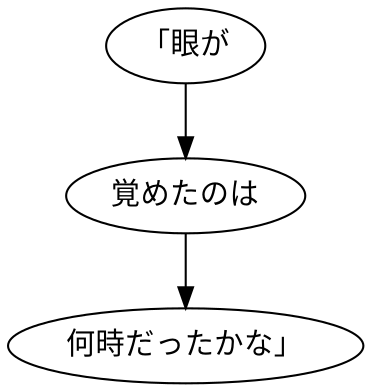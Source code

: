 digraph graph2874 {
	node0 [label="「眼が"];
	node1 [label="覚めたのは"];
	node2 [label="何時だったかな」"];
	node0 -> node1;
	node1 -> node2;
}
